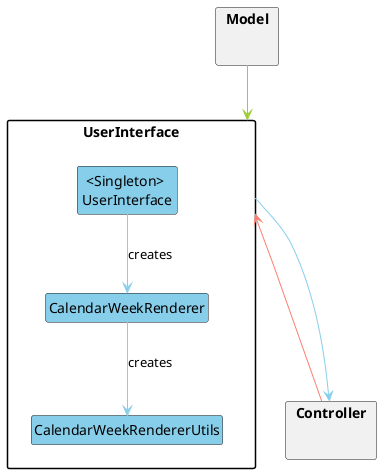 @startuml
skinparam Shadowing false
skinparam MinClassWidth 100
skinparam classBackgroundColor #SkyBlue
skinparam packageStyle rectangle
hide circle
hide members

package UserInterface {
    class "<Singleton> \nUserInterface"
    class CalendarWeekRenderer
    class CalendarWeekRendererUtils

    "<Singleton> \nUserInterface" -[#SkyBlue]-> CalendarWeekRenderer : creates
    CalendarWeekRenderer -[#SkyBlue][dotted]-> CalendarWeekRendererUtils : creates
}

package Model {

}

package Controller {

}

Model -[#YellowGreen]-> UserInterface
UserInterface -[#SkyBlue]--> Controller
Controller -[#Salmon]-> UserInterface



@enduml